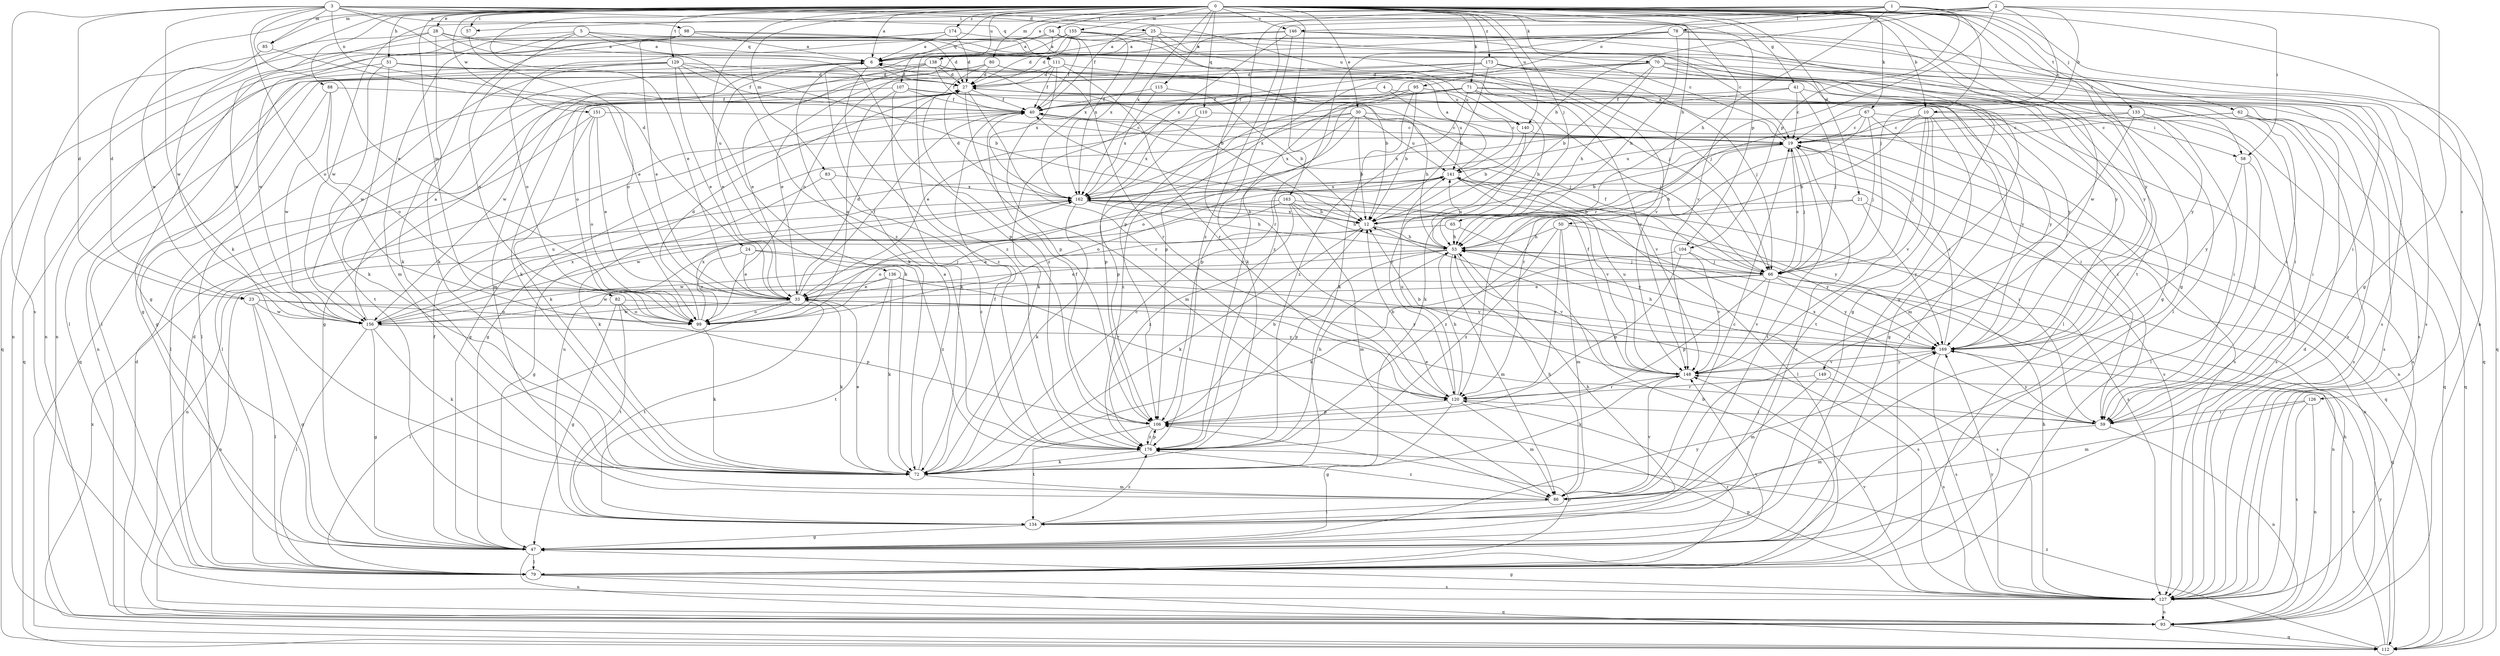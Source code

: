 strict digraph  {
0;
1;
2;
3;
4;
5;
6;
10;
12;
19;
21;
23;
24;
25;
27;
28;
30;
33;
40;
41;
47;
50;
51;
53;
54;
57;
58;
59;
62;
65;
66;
67;
70;
71;
72;
78;
79;
80;
82;
83;
85;
86;
88;
93;
95;
98;
99;
104;
106;
107;
110;
111;
112;
115;
120;
126;
127;
129;
133;
134;
136;
138;
140;
141;
146;
148;
149;
151;
155;
156;
162;
163;
169;
173;
174;
176;
0 -> 6  [label=a];
0 -> 10  [label=b];
0 -> 21  [label=d];
0 -> 23  [label=d];
0 -> 28  [label=e];
0 -> 30  [label=e];
0 -> 33  [label=e];
0 -> 41  [label=g];
0 -> 47  [label=g];
0 -> 50  [label=h];
0 -> 51  [label=h];
0 -> 54  [label=i];
0 -> 57  [label=i];
0 -> 62  [label=j];
0 -> 65  [label=j];
0 -> 67  [label=k];
0 -> 70  [label=k];
0 -> 71  [label=k];
0 -> 80  [label=m];
0 -> 82  [label=m];
0 -> 83  [label=m];
0 -> 85  [label=m];
0 -> 88  [label=n];
0 -> 93  [label=n];
0 -> 104  [label=p];
0 -> 107  [label=q];
0 -> 110  [label=q];
0 -> 115  [label=r];
0 -> 129  [label=t];
0 -> 133  [label=t];
0 -> 134  [label=t];
0 -> 136  [label=u];
0 -> 138  [label=u];
0 -> 140  [label=u];
0 -> 146  [label=v];
0 -> 149  [label=w];
0 -> 151  [label=w];
0 -> 155  [label=w];
0 -> 156  [label=w];
0 -> 162  [label=x];
0 -> 163  [label=y];
0 -> 169  [label=y];
0 -> 173  [label=z];
0 -> 174  [label=z];
1 -> 6  [label=a];
1 -> 53  [label=h];
1 -> 57  [label=i];
1 -> 66  [label=j];
1 -> 78  [label=l];
1 -> 95  [label=o];
1 -> 104  [label=p];
1 -> 106  [label=p];
1 -> 126  [label=s];
2 -> 10  [label=b];
2 -> 12  [label=b];
2 -> 19  [label=c];
2 -> 40  [label=f];
2 -> 47  [label=g];
2 -> 58  [label=i];
2 -> 120  [label=r];
2 -> 146  [label=v];
2 -> 156  [label=w];
2 -> 176  [label=z];
3 -> 23  [label=d];
3 -> 24  [label=d];
3 -> 25  [label=d];
3 -> 33  [label=e];
3 -> 72  [label=k];
3 -> 85  [label=m];
3 -> 98  [label=o];
3 -> 99  [label=o];
3 -> 111  [label=q];
3 -> 127  [label=s];
3 -> 140  [label=u];
3 -> 148  [label=v];
3 -> 176  [label=z];
4 -> 40  [label=f];
4 -> 72  [label=k];
4 -> 140  [label=u];
4 -> 141  [label=u];
5 -> 6  [label=a];
5 -> 58  [label=i];
5 -> 86  [label=m];
5 -> 99  [label=o];
5 -> 111  [label=q];
5 -> 112  [label=q];
6 -> 27  [label=d];
6 -> 33  [label=e];
6 -> 79  [label=l];
6 -> 86  [label=m];
6 -> 176  [label=z];
10 -> 19  [label=c];
10 -> 47  [label=g];
10 -> 53  [label=h];
10 -> 58  [label=i];
10 -> 66  [label=j];
10 -> 134  [label=t];
10 -> 148  [label=v];
12 -> 53  [label=h];
12 -> 72  [label=k];
12 -> 99  [label=o];
12 -> 162  [label=x];
19 -> 6  [label=a];
19 -> 12  [label=b];
19 -> 53  [label=h];
19 -> 66  [label=j];
19 -> 112  [label=q];
19 -> 127  [label=s];
19 -> 134  [label=t];
19 -> 141  [label=u];
21 -> 12  [label=b];
21 -> 93  [label=n];
21 -> 169  [label=y];
21 -> 176  [label=z];
23 -> 47  [label=g];
23 -> 79  [label=l];
23 -> 99  [label=o];
23 -> 127  [label=s];
23 -> 156  [label=w];
24 -> 33  [label=e];
24 -> 66  [label=j];
24 -> 99  [label=o];
24 -> 176  [label=z];
25 -> 6  [label=a];
25 -> 19  [label=c];
25 -> 99  [label=o];
25 -> 120  [label=r];
25 -> 148  [label=v];
25 -> 162  [label=x];
27 -> 40  [label=f];
27 -> 47  [label=g];
27 -> 59  [label=i];
27 -> 86  [label=m];
27 -> 120  [label=r];
27 -> 169  [label=y];
28 -> 6  [label=a];
28 -> 72  [label=k];
28 -> 93  [label=n];
28 -> 106  [label=p];
28 -> 156  [label=w];
28 -> 169  [label=y];
30 -> 12  [label=b];
30 -> 19  [label=c];
30 -> 47  [label=g];
30 -> 79  [label=l];
30 -> 141  [label=u];
30 -> 148  [label=v];
30 -> 162  [label=x];
30 -> 176  [label=z];
33 -> 27  [label=d];
33 -> 40  [label=f];
33 -> 72  [label=k];
33 -> 79  [label=l];
33 -> 99  [label=o];
33 -> 134  [label=t];
33 -> 156  [label=w];
33 -> 169  [label=y];
40 -> 19  [label=c];
40 -> 47  [label=g];
40 -> 127  [label=s];
41 -> 19  [label=c];
41 -> 40  [label=f];
41 -> 66  [label=j];
41 -> 106  [label=p];
41 -> 127  [label=s];
47 -> 19  [label=c];
47 -> 40  [label=f];
47 -> 79  [label=l];
47 -> 93  [label=n];
47 -> 169  [label=y];
50 -> 53  [label=h];
50 -> 86  [label=m];
50 -> 120  [label=r];
50 -> 169  [label=y];
50 -> 176  [label=z];
51 -> 27  [label=d];
51 -> 72  [label=k];
51 -> 79  [label=l];
51 -> 134  [label=t];
51 -> 169  [label=y];
53 -> 33  [label=e];
53 -> 66  [label=j];
53 -> 86  [label=m];
53 -> 106  [label=p];
53 -> 141  [label=u];
53 -> 148  [label=v];
53 -> 156  [label=w];
54 -> 6  [label=a];
54 -> 40  [label=f];
54 -> 47  [label=g];
54 -> 72  [label=k];
54 -> 127  [label=s];
54 -> 141  [label=u];
54 -> 162  [label=x];
57 -> 99  [label=o];
58 -> 59  [label=i];
58 -> 79  [label=l];
58 -> 169  [label=y];
59 -> 33  [label=e];
59 -> 86  [label=m];
59 -> 93  [label=n];
59 -> 162  [label=x];
59 -> 169  [label=y];
62 -> 19  [label=c];
62 -> 59  [label=i];
62 -> 99  [label=o];
62 -> 112  [label=q];
62 -> 127  [label=s];
65 -> 33  [label=e];
65 -> 53  [label=h];
65 -> 169  [label=y];
66 -> 19  [label=c];
66 -> 33  [label=e];
66 -> 40  [label=f];
66 -> 93  [label=n];
66 -> 106  [label=p];
66 -> 112  [label=q];
66 -> 148  [label=v];
66 -> 156  [label=w];
66 -> 169  [label=y];
67 -> 19  [label=c];
67 -> 59  [label=i];
67 -> 66  [label=j];
67 -> 72  [label=k];
67 -> 120  [label=r];
67 -> 127  [label=s];
70 -> 12  [label=b];
70 -> 27  [label=d];
70 -> 47  [label=g];
70 -> 53  [label=h];
70 -> 59  [label=i];
70 -> 79  [label=l];
70 -> 106  [label=p];
70 -> 169  [label=y];
70 -> 176  [label=z];
71 -> 33  [label=e];
71 -> 40  [label=f];
71 -> 53  [label=h];
71 -> 59  [label=i];
71 -> 66  [label=j];
71 -> 162  [label=x];
71 -> 169  [label=y];
71 -> 176  [label=z];
72 -> 6  [label=a];
72 -> 19  [label=c];
72 -> 33  [label=e];
72 -> 40  [label=f];
72 -> 86  [label=m];
78 -> 6  [label=a];
78 -> 47  [label=g];
78 -> 53  [label=h];
78 -> 99  [label=o];
78 -> 112  [label=q];
78 -> 176  [label=z];
79 -> 12  [label=b];
79 -> 27  [label=d];
79 -> 106  [label=p];
79 -> 112  [label=q];
79 -> 120  [label=r];
79 -> 127  [label=s];
79 -> 148  [label=v];
80 -> 12  [label=b];
80 -> 27  [label=d];
80 -> 112  [label=q];
80 -> 120  [label=r];
80 -> 156  [label=w];
80 -> 176  [label=z];
82 -> 47  [label=g];
82 -> 99  [label=o];
82 -> 106  [label=p];
82 -> 127  [label=s];
82 -> 134  [label=t];
83 -> 72  [label=k];
83 -> 162  [label=x];
83 -> 176  [label=z];
85 -> 33  [label=e];
85 -> 156  [label=w];
86 -> 19  [label=c];
86 -> 53  [label=h];
86 -> 134  [label=t];
86 -> 148  [label=v];
86 -> 176  [label=z];
88 -> 40  [label=f];
88 -> 47  [label=g];
88 -> 99  [label=o];
88 -> 156  [label=w];
93 -> 27  [label=d];
93 -> 53  [label=h];
93 -> 112  [label=q];
95 -> 12  [label=b];
95 -> 40  [label=f];
95 -> 59  [label=i];
95 -> 72  [label=k];
95 -> 79  [label=l];
95 -> 106  [label=p];
98 -> 6  [label=a];
98 -> 27  [label=d];
98 -> 33  [label=e];
98 -> 66  [label=j];
98 -> 72  [label=k];
99 -> 27  [label=d];
99 -> 72  [label=k];
99 -> 162  [label=x];
104 -> 66  [label=j];
104 -> 72  [label=k];
104 -> 106  [label=p];
104 -> 148  [label=v];
106 -> 12  [label=b];
106 -> 40  [label=f];
106 -> 134  [label=t];
106 -> 176  [label=z];
107 -> 40  [label=f];
107 -> 53  [label=h];
107 -> 66  [label=j];
107 -> 72  [label=k];
107 -> 79  [label=l];
107 -> 99  [label=o];
110 -> 19  [label=c];
110 -> 106  [label=p];
110 -> 162  [label=x];
111 -> 27  [label=d];
111 -> 40  [label=f];
111 -> 99  [label=o];
111 -> 120  [label=r];
111 -> 148  [label=v];
111 -> 162  [label=x];
112 -> 148  [label=v];
112 -> 162  [label=x];
112 -> 169  [label=y];
112 -> 176  [label=z];
115 -> 12  [label=b];
115 -> 40  [label=f];
115 -> 162  [label=x];
120 -> 12  [label=b];
120 -> 47  [label=g];
120 -> 53  [label=h];
120 -> 59  [label=i];
120 -> 86  [label=m];
120 -> 106  [label=p];
120 -> 141  [label=u];
126 -> 59  [label=i];
126 -> 86  [label=m];
126 -> 93  [label=n];
126 -> 127  [label=s];
127 -> 27  [label=d];
127 -> 47  [label=g];
127 -> 53  [label=h];
127 -> 93  [label=n];
127 -> 106  [label=p];
127 -> 148  [label=v];
127 -> 169  [label=y];
129 -> 12  [label=b];
129 -> 27  [label=d];
129 -> 33  [label=e];
129 -> 40  [label=f];
129 -> 47  [label=g];
129 -> 72  [label=k];
129 -> 112  [label=q];
129 -> 156  [label=w];
133 -> 19  [label=c];
133 -> 59  [label=i];
133 -> 86  [label=m];
133 -> 112  [label=q];
133 -> 127  [label=s];
133 -> 162  [label=x];
134 -> 47  [label=g];
134 -> 53  [label=h];
134 -> 141  [label=u];
134 -> 176  [label=z];
136 -> 33  [label=e];
136 -> 72  [label=k];
136 -> 93  [label=n];
136 -> 120  [label=r];
136 -> 134  [label=t];
136 -> 169  [label=y];
138 -> 12  [label=b];
138 -> 27  [label=d];
138 -> 33  [label=e];
138 -> 40  [label=f];
138 -> 72  [label=k];
138 -> 93  [label=n];
138 -> 127  [label=s];
140 -> 12  [label=b];
140 -> 93  [label=n];
140 -> 120  [label=r];
141 -> 6  [label=a];
141 -> 59  [label=i];
141 -> 79  [label=l];
141 -> 99  [label=o];
141 -> 148  [label=v];
141 -> 162  [label=x];
146 -> 6  [label=a];
146 -> 27  [label=d];
146 -> 47  [label=g];
146 -> 72  [label=k];
146 -> 79  [label=l];
146 -> 162  [label=x];
146 -> 169  [label=y];
148 -> 12  [label=b];
148 -> 40  [label=f];
148 -> 72  [label=k];
148 -> 120  [label=r];
148 -> 141  [label=u];
148 -> 169  [label=y];
149 -> 86  [label=m];
149 -> 120  [label=r];
149 -> 127  [label=s];
151 -> 19  [label=c];
151 -> 33  [label=e];
151 -> 72  [label=k];
151 -> 79  [label=l];
151 -> 99  [label=o];
155 -> 6  [label=a];
155 -> 27  [label=d];
155 -> 66  [label=j];
155 -> 93  [label=n];
155 -> 127  [label=s];
155 -> 162  [label=x];
155 -> 176  [label=z];
156 -> 6  [label=a];
156 -> 47  [label=g];
156 -> 72  [label=k];
156 -> 79  [label=l];
156 -> 141  [label=u];
156 -> 162  [label=x];
156 -> 169  [label=y];
162 -> 12  [label=b];
162 -> 27  [label=d];
162 -> 47  [label=g];
162 -> 53  [label=h];
162 -> 72  [label=k];
162 -> 127  [label=s];
163 -> 12  [label=b];
163 -> 53  [label=h];
163 -> 86  [label=m];
163 -> 93  [label=n];
163 -> 156  [label=w];
163 -> 169  [label=y];
163 -> 176  [label=z];
169 -> 19  [label=c];
169 -> 53  [label=h];
169 -> 127  [label=s];
169 -> 148  [label=v];
173 -> 12  [label=b];
173 -> 27  [label=d];
173 -> 33  [label=e];
173 -> 66  [label=j];
173 -> 106  [label=p];
173 -> 112  [label=q];
173 -> 127  [label=s];
174 -> 6  [label=a];
174 -> 19  [label=c];
174 -> 27  [label=d];
174 -> 93  [label=n];
174 -> 156  [label=w];
176 -> 53  [label=h];
176 -> 72  [label=k];
176 -> 106  [label=p];
}
